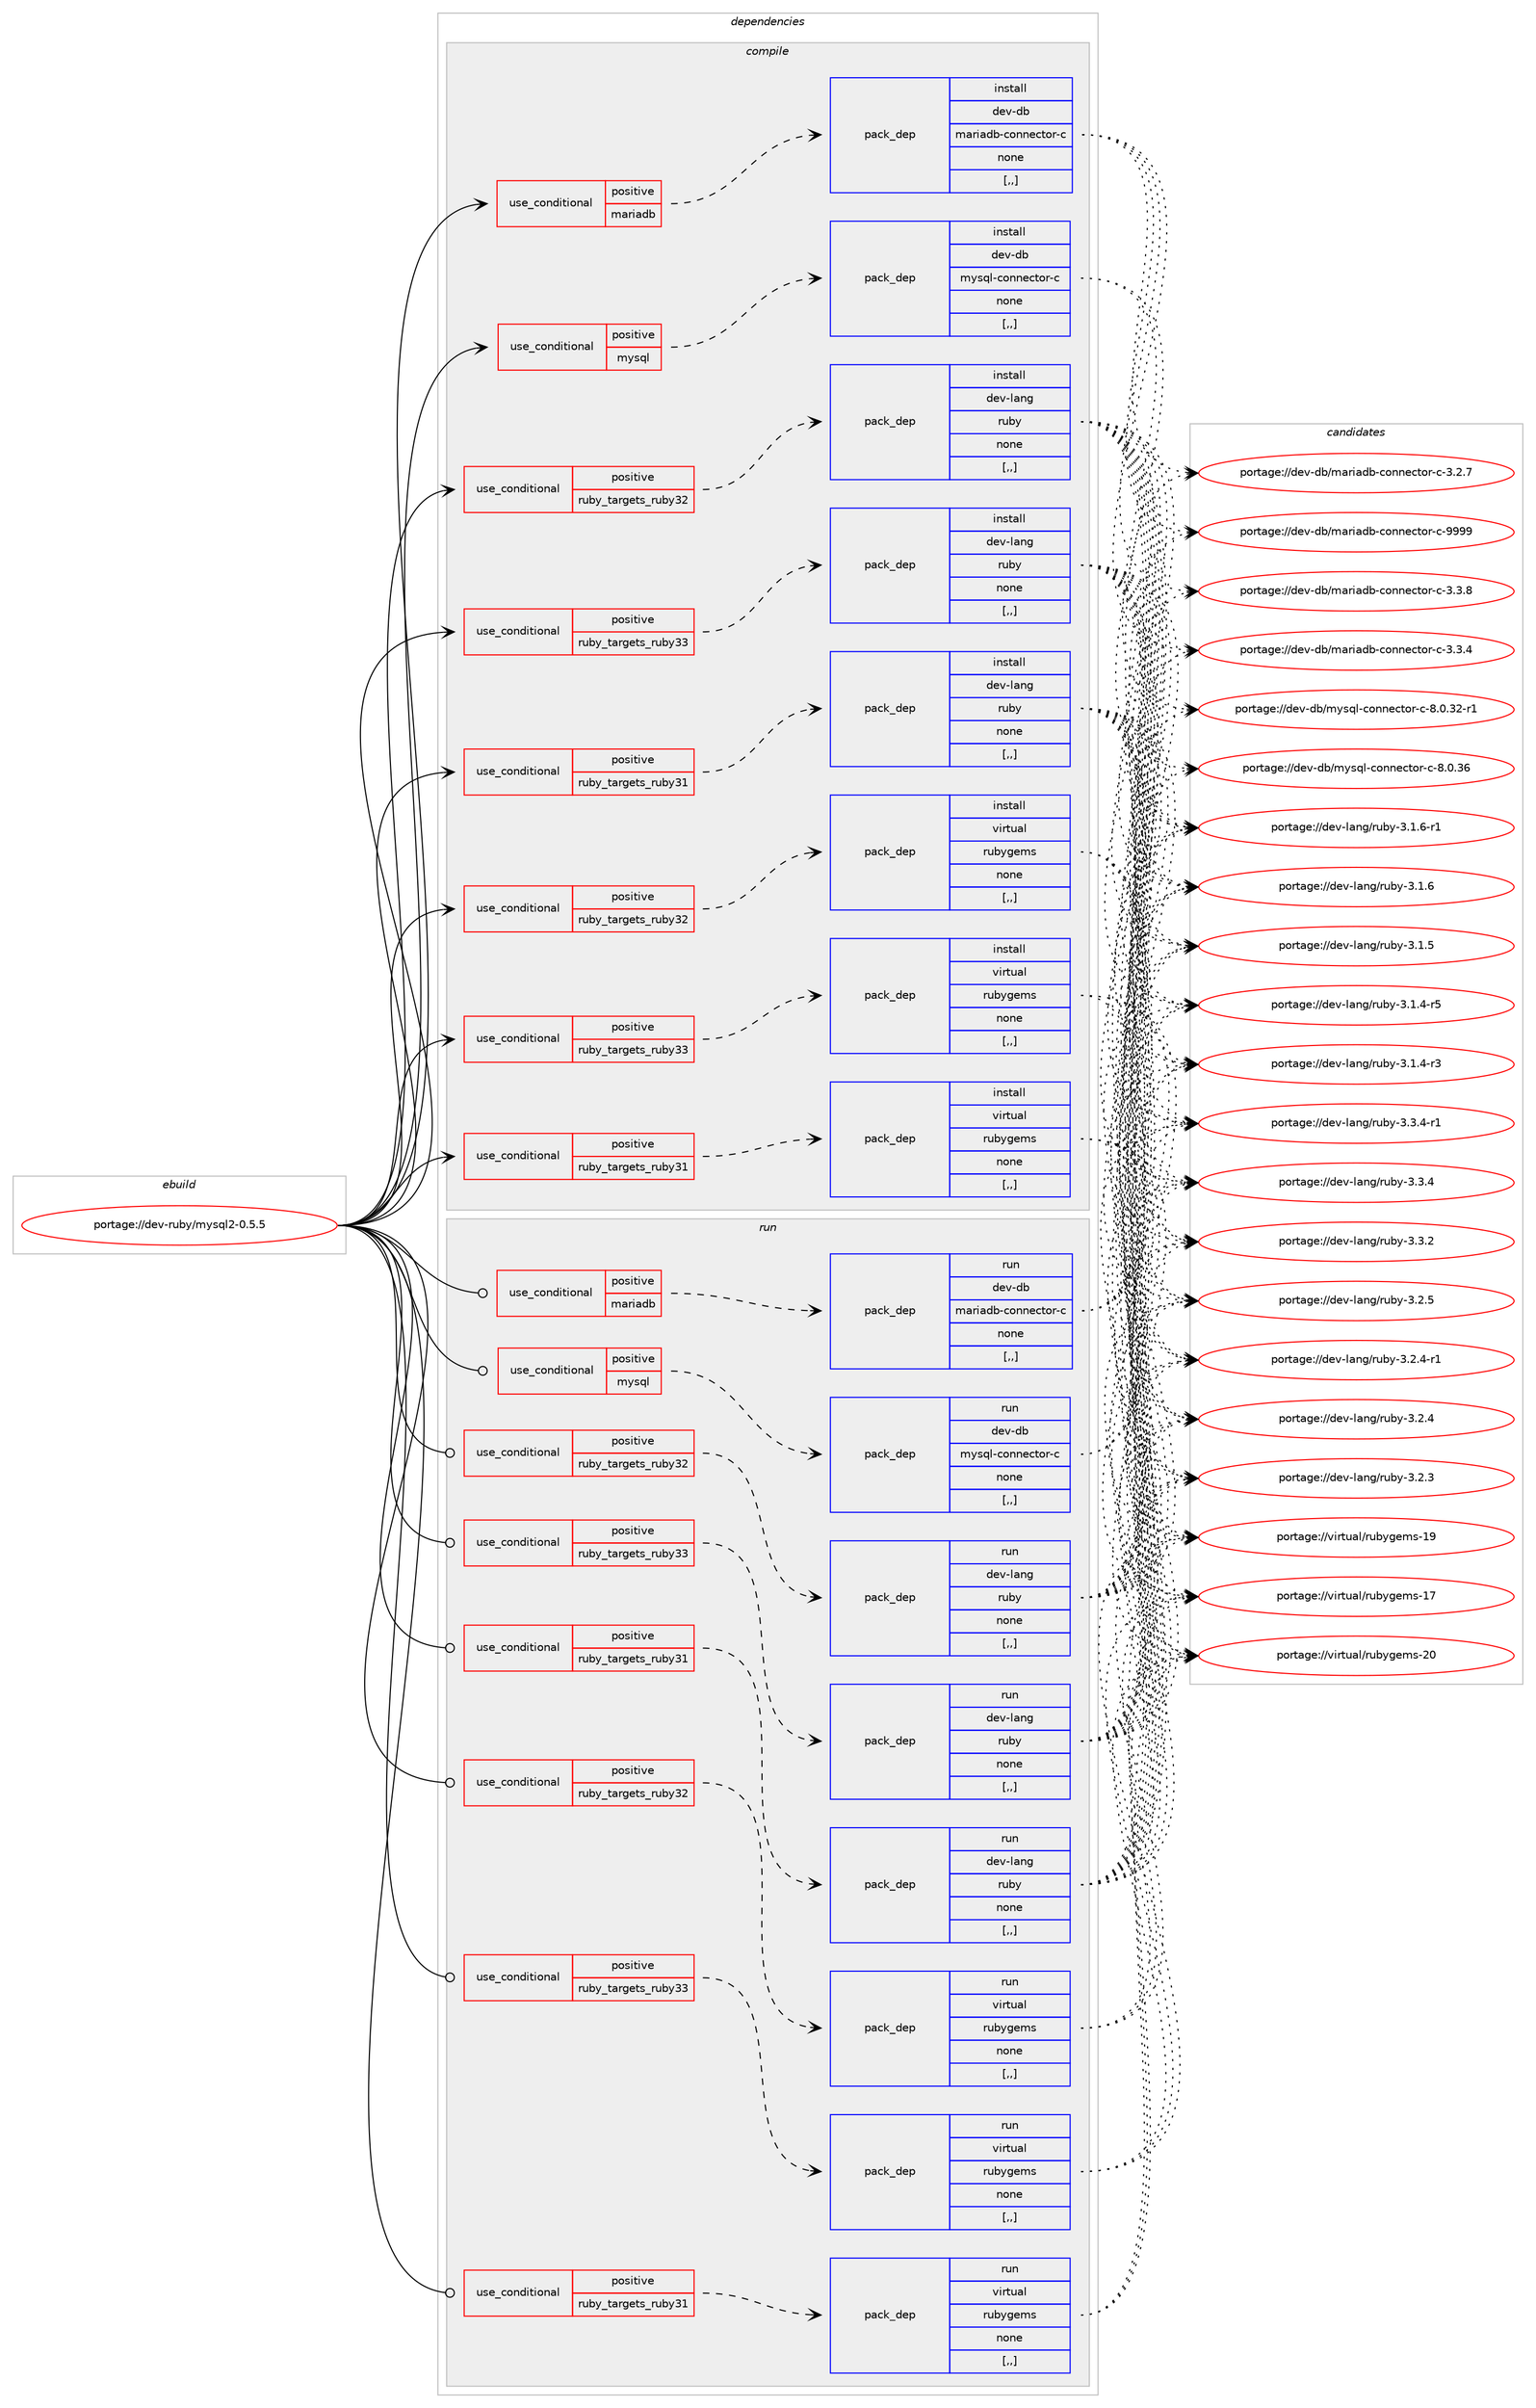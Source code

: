 digraph prolog {

# *************
# Graph options
# *************

newrank=true;
concentrate=true;
compound=true;
graph [rankdir=LR,fontname=Helvetica,fontsize=10,ranksep=1.5];#, ranksep=2.5, nodesep=0.2];
edge  [arrowhead=vee];
node  [fontname=Helvetica,fontsize=10];

# **********
# The ebuild
# **********

subgraph cluster_leftcol {
color=gray;
label=<<i>ebuild</i>>;
id [label="portage://dev-ruby/mysql2-0.5.5", color=red, width=4, href="../dev-ruby/mysql2-0.5.5.svg"];
}

# ****************
# The dependencies
# ****************

subgraph cluster_midcol {
color=gray;
label=<<i>dependencies</i>>;
subgraph cluster_compile {
fillcolor="#eeeeee";
style=filled;
label=<<i>compile</i>>;
subgraph cond51378 {
dependency191665 [label=<<TABLE BORDER="0" CELLBORDER="1" CELLSPACING="0" CELLPADDING="4"><TR><TD ROWSPAN="3" CELLPADDING="10">use_conditional</TD></TR><TR><TD>positive</TD></TR><TR><TD>mariadb</TD></TR></TABLE>>, shape=none, color=red];
subgraph pack138943 {
dependency191666 [label=<<TABLE BORDER="0" CELLBORDER="1" CELLSPACING="0" CELLPADDING="4" WIDTH="220"><TR><TD ROWSPAN="6" CELLPADDING="30">pack_dep</TD></TR><TR><TD WIDTH="110">install</TD></TR><TR><TD>dev-db</TD></TR><TR><TD>mariadb-connector-c</TD></TR><TR><TD>none</TD></TR><TR><TD>[,,]</TD></TR></TABLE>>, shape=none, color=blue];
}
dependency191665:e -> dependency191666:w [weight=20,style="dashed",arrowhead="vee"];
}
id:e -> dependency191665:w [weight=20,style="solid",arrowhead="vee"];
subgraph cond51379 {
dependency191667 [label=<<TABLE BORDER="0" CELLBORDER="1" CELLSPACING="0" CELLPADDING="4"><TR><TD ROWSPAN="3" CELLPADDING="10">use_conditional</TD></TR><TR><TD>positive</TD></TR><TR><TD>mysql</TD></TR></TABLE>>, shape=none, color=red];
subgraph pack138944 {
dependency191668 [label=<<TABLE BORDER="0" CELLBORDER="1" CELLSPACING="0" CELLPADDING="4" WIDTH="220"><TR><TD ROWSPAN="6" CELLPADDING="30">pack_dep</TD></TR><TR><TD WIDTH="110">install</TD></TR><TR><TD>dev-db</TD></TR><TR><TD>mysql-connector-c</TD></TR><TR><TD>none</TD></TR><TR><TD>[,,]</TD></TR></TABLE>>, shape=none, color=blue];
}
dependency191667:e -> dependency191668:w [weight=20,style="dashed",arrowhead="vee"];
}
id:e -> dependency191667:w [weight=20,style="solid",arrowhead="vee"];
subgraph cond51380 {
dependency191669 [label=<<TABLE BORDER="0" CELLBORDER="1" CELLSPACING="0" CELLPADDING="4"><TR><TD ROWSPAN="3" CELLPADDING="10">use_conditional</TD></TR><TR><TD>positive</TD></TR><TR><TD>ruby_targets_ruby31</TD></TR></TABLE>>, shape=none, color=red];
subgraph pack138945 {
dependency191670 [label=<<TABLE BORDER="0" CELLBORDER="1" CELLSPACING="0" CELLPADDING="4" WIDTH="220"><TR><TD ROWSPAN="6" CELLPADDING="30">pack_dep</TD></TR><TR><TD WIDTH="110">install</TD></TR><TR><TD>dev-lang</TD></TR><TR><TD>ruby</TD></TR><TR><TD>none</TD></TR><TR><TD>[,,]</TD></TR></TABLE>>, shape=none, color=blue];
}
dependency191669:e -> dependency191670:w [weight=20,style="dashed",arrowhead="vee"];
}
id:e -> dependency191669:w [weight=20,style="solid",arrowhead="vee"];
subgraph cond51381 {
dependency191671 [label=<<TABLE BORDER="0" CELLBORDER="1" CELLSPACING="0" CELLPADDING="4"><TR><TD ROWSPAN="3" CELLPADDING="10">use_conditional</TD></TR><TR><TD>positive</TD></TR><TR><TD>ruby_targets_ruby31</TD></TR></TABLE>>, shape=none, color=red];
subgraph pack138946 {
dependency191672 [label=<<TABLE BORDER="0" CELLBORDER="1" CELLSPACING="0" CELLPADDING="4" WIDTH="220"><TR><TD ROWSPAN="6" CELLPADDING="30">pack_dep</TD></TR><TR><TD WIDTH="110">install</TD></TR><TR><TD>virtual</TD></TR><TR><TD>rubygems</TD></TR><TR><TD>none</TD></TR><TR><TD>[,,]</TD></TR></TABLE>>, shape=none, color=blue];
}
dependency191671:e -> dependency191672:w [weight=20,style="dashed",arrowhead="vee"];
}
id:e -> dependency191671:w [weight=20,style="solid",arrowhead="vee"];
subgraph cond51382 {
dependency191673 [label=<<TABLE BORDER="0" CELLBORDER="1" CELLSPACING="0" CELLPADDING="4"><TR><TD ROWSPAN="3" CELLPADDING="10">use_conditional</TD></TR><TR><TD>positive</TD></TR><TR><TD>ruby_targets_ruby32</TD></TR></TABLE>>, shape=none, color=red];
subgraph pack138947 {
dependency191674 [label=<<TABLE BORDER="0" CELLBORDER="1" CELLSPACING="0" CELLPADDING="4" WIDTH="220"><TR><TD ROWSPAN="6" CELLPADDING="30">pack_dep</TD></TR><TR><TD WIDTH="110">install</TD></TR><TR><TD>dev-lang</TD></TR><TR><TD>ruby</TD></TR><TR><TD>none</TD></TR><TR><TD>[,,]</TD></TR></TABLE>>, shape=none, color=blue];
}
dependency191673:e -> dependency191674:w [weight=20,style="dashed",arrowhead="vee"];
}
id:e -> dependency191673:w [weight=20,style="solid",arrowhead="vee"];
subgraph cond51383 {
dependency191675 [label=<<TABLE BORDER="0" CELLBORDER="1" CELLSPACING="0" CELLPADDING="4"><TR><TD ROWSPAN="3" CELLPADDING="10">use_conditional</TD></TR><TR><TD>positive</TD></TR><TR><TD>ruby_targets_ruby32</TD></TR></TABLE>>, shape=none, color=red];
subgraph pack138948 {
dependency191676 [label=<<TABLE BORDER="0" CELLBORDER="1" CELLSPACING="0" CELLPADDING="4" WIDTH="220"><TR><TD ROWSPAN="6" CELLPADDING="30">pack_dep</TD></TR><TR><TD WIDTH="110">install</TD></TR><TR><TD>virtual</TD></TR><TR><TD>rubygems</TD></TR><TR><TD>none</TD></TR><TR><TD>[,,]</TD></TR></TABLE>>, shape=none, color=blue];
}
dependency191675:e -> dependency191676:w [weight=20,style="dashed",arrowhead="vee"];
}
id:e -> dependency191675:w [weight=20,style="solid",arrowhead="vee"];
subgraph cond51384 {
dependency191677 [label=<<TABLE BORDER="0" CELLBORDER="1" CELLSPACING="0" CELLPADDING="4"><TR><TD ROWSPAN="3" CELLPADDING="10">use_conditional</TD></TR><TR><TD>positive</TD></TR><TR><TD>ruby_targets_ruby33</TD></TR></TABLE>>, shape=none, color=red];
subgraph pack138949 {
dependency191678 [label=<<TABLE BORDER="0" CELLBORDER="1" CELLSPACING="0" CELLPADDING="4" WIDTH="220"><TR><TD ROWSPAN="6" CELLPADDING="30">pack_dep</TD></TR><TR><TD WIDTH="110">install</TD></TR><TR><TD>dev-lang</TD></TR><TR><TD>ruby</TD></TR><TR><TD>none</TD></TR><TR><TD>[,,]</TD></TR></TABLE>>, shape=none, color=blue];
}
dependency191677:e -> dependency191678:w [weight=20,style="dashed",arrowhead="vee"];
}
id:e -> dependency191677:w [weight=20,style="solid",arrowhead="vee"];
subgraph cond51385 {
dependency191679 [label=<<TABLE BORDER="0" CELLBORDER="1" CELLSPACING="0" CELLPADDING="4"><TR><TD ROWSPAN="3" CELLPADDING="10">use_conditional</TD></TR><TR><TD>positive</TD></TR><TR><TD>ruby_targets_ruby33</TD></TR></TABLE>>, shape=none, color=red];
subgraph pack138950 {
dependency191680 [label=<<TABLE BORDER="0" CELLBORDER="1" CELLSPACING="0" CELLPADDING="4" WIDTH="220"><TR><TD ROWSPAN="6" CELLPADDING="30">pack_dep</TD></TR><TR><TD WIDTH="110">install</TD></TR><TR><TD>virtual</TD></TR><TR><TD>rubygems</TD></TR><TR><TD>none</TD></TR><TR><TD>[,,]</TD></TR></TABLE>>, shape=none, color=blue];
}
dependency191679:e -> dependency191680:w [weight=20,style="dashed",arrowhead="vee"];
}
id:e -> dependency191679:w [weight=20,style="solid",arrowhead="vee"];
}
subgraph cluster_compileandrun {
fillcolor="#eeeeee";
style=filled;
label=<<i>compile and run</i>>;
}
subgraph cluster_run {
fillcolor="#eeeeee";
style=filled;
label=<<i>run</i>>;
subgraph cond51386 {
dependency191681 [label=<<TABLE BORDER="0" CELLBORDER="1" CELLSPACING="0" CELLPADDING="4"><TR><TD ROWSPAN="3" CELLPADDING="10">use_conditional</TD></TR><TR><TD>positive</TD></TR><TR><TD>mariadb</TD></TR></TABLE>>, shape=none, color=red];
subgraph pack138951 {
dependency191682 [label=<<TABLE BORDER="0" CELLBORDER="1" CELLSPACING="0" CELLPADDING="4" WIDTH="220"><TR><TD ROWSPAN="6" CELLPADDING="30">pack_dep</TD></TR><TR><TD WIDTH="110">run</TD></TR><TR><TD>dev-db</TD></TR><TR><TD>mariadb-connector-c</TD></TR><TR><TD>none</TD></TR><TR><TD>[,,]</TD></TR></TABLE>>, shape=none, color=blue];
}
dependency191681:e -> dependency191682:w [weight=20,style="dashed",arrowhead="vee"];
}
id:e -> dependency191681:w [weight=20,style="solid",arrowhead="odot"];
subgraph cond51387 {
dependency191683 [label=<<TABLE BORDER="0" CELLBORDER="1" CELLSPACING="0" CELLPADDING="4"><TR><TD ROWSPAN="3" CELLPADDING="10">use_conditional</TD></TR><TR><TD>positive</TD></TR><TR><TD>mysql</TD></TR></TABLE>>, shape=none, color=red];
subgraph pack138952 {
dependency191684 [label=<<TABLE BORDER="0" CELLBORDER="1" CELLSPACING="0" CELLPADDING="4" WIDTH="220"><TR><TD ROWSPAN="6" CELLPADDING="30">pack_dep</TD></TR><TR><TD WIDTH="110">run</TD></TR><TR><TD>dev-db</TD></TR><TR><TD>mysql-connector-c</TD></TR><TR><TD>none</TD></TR><TR><TD>[,,]</TD></TR></TABLE>>, shape=none, color=blue];
}
dependency191683:e -> dependency191684:w [weight=20,style="dashed",arrowhead="vee"];
}
id:e -> dependency191683:w [weight=20,style="solid",arrowhead="odot"];
subgraph cond51388 {
dependency191685 [label=<<TABLE BORDER="0" CELLBORDER="1" CELLSPACING="0" CELLPADDING="4"><TR><TD ROWSPAN="3" CELLPADDING="10">use_conditional</TD></TR><TR><TD>positive</TD></TR><TR><TD>ruby_targets_ruby31</TD></TR></TABLE>>, shape=none, color=red];
subgraph pack138953 {
dependency191686 [label=<<TABLE BORDER="0" CELLBORDER="1" CELLSPACING="0" CELLPADDING="4" WIDTH="220"><TR><TD ROWSPAN="6" CELLPADDING="30">pack_dep</TD></TR><TR><TD WIDTH="110">run</TD></TR><TR><TD>dev-lang</TD></TR><TR><TD>ruby</TD></TR><TR><TD>none</TD></TR><TR><TD>[,,]</TD></TR></TABLE>>, shape=none, color=blue];
}
dependency191685:e -> dependency191686:w [weight=20,style="dashed",arrowhead="vee"];
}
id:e -> dependency191685:w [weight=20,style="solid",arrowhead="odot"];
subgraph cond51389 {
dependency191687 [label=<<TABLE BORDER="0" CELLBORDER="1" CELLSPACING="0" CELLPADDING="4"><TR><TD ROWSPAN="3" CELLPADDING="10">use_conditional</TD></TR><TR><TD>positive</TD></TR><TR><TD>ruby_targets_ruby31</TD></TR></TABLE>>, shape=none, color=red];
subgraph pack138954 {
dependency191688 [label=<<TABLE BORDER="0" CELLBORDER="1" CELLSPACING="0" CELLPADDING="4" WIDTH="220"><TR><TD ROWSPAN="6" CELLPADDING="30">pack_dep</TD></TR><TR><TD WIDTH="110">run</TD></TR><TR><TD>virtual</TD></TR><TR><TD>rubygems</TD></TR><TR><TD>none</TD></TR><TR><TD>[,,]</TD></TR></TABLE>>, shape=none, color=blue];
}
dependency191687:e -> dependency191688:w [weight=20,style="dashed",arrowhead="vee"];
}
id:e -> dependency191687:w [weight=20,style="solid",arrowhead="odot"];
subgraph cond51390 {
dependency191689 [label=<<TABLE BORDER="0" CELLBORDER="1" CELLSPACING="0" CELLPADDING="4"><TR><TD ROWSPAN="3" CELLPADDING="10">use_conditional</TD></TR><TR><TD>positive</TD></TR><TR><TD>ruby_targets_ruby32</TD></TR></TABLE>>, shape=none, color=red];
subgraph pack138955 {
dependency191690 [label=<<TABLE BORDER="0" CELLBORDER="1" CELLSPACING="0" CELLPADDING="4" WIDTH="220"><TR><TD ROWSPAN="6" CELLPADDING="30">pack_dep</TD></TR><TR><TD WIDTH="110">run</TD></TR><TR><TD>dev-lang</TD></TR><TR><TD>ruby</TD></TR><TR><TD>none</TD></TR><TR><TD>[,,]</TD></TR></TABLE>>, shape=none, color=blue];
}
dependency191689:e -> dependency191690:w [weight=20,style="dashed",arrowhead="vee"];
}
id:e -> dependency191689:w [weight=20,style="solid",arrowhead="odot"];
subgraph cond51391 {
dependency191691 [label=<<TABLE BORDER="0" CELLBORDER="1" CELLSPACING="0" CELLPADDING="4"><TR><TD ROWSPAN="3" CELLPADDING="10">use_conditional</TD></TR><TR><TD>positive</TD></TR><TR><TD>ruby_targets_ruby32</TD></TR></TABLE>>, shape=none, color=red];
subgraph pack138956 {
dependency191692 [label=<<TABLE BORDER="0" CELLBORDER="1" CELLSPACING="0" CELLPADDING="4" WIDTH="220"><TR><TD ROWSPAN="6" CELLPADDING="30">pack_dep</TD></TR><TR><TD WIDTH="110">run</TD></TR><TR><TD>virtual</TD></TR><TR><TD>rubygems</TD></TR><TR><TD>none</TD></TR><TR><TD>[,,]</TD></TR></TABLE>>, shape=none, color=blue];
}
dependency191691:e -> dependency191692:w [weight=20,style="dashed",arrowhead="vee"];
}
id:e -> dependency191691:w [weight=20,style="solid",arrowhead="odot"];
subgraph cond51392 {
dependency191693 [label=<<TABLE BORDER="0" CELLBORDER="1" CELLSPACING="0" CELLPADDING="4"><TR><TD ROWSPAN="3" CELLPADDING="10">use_conditional</TD></TR><TR><TD>positive</TD></TR><TR><TD>ruby_targets_ruby33</TD></TR></TABLE>>, shape=none, color=red];
subgraph pack138957 {
dependency191694 [label=<<TABLE BORDER="0" CELLBORDER="1" CELLSPACING="0" CELLPADDING="4" WIDTH="220"><TR><TD ROWSPAN="6" CELLPADDING="30">pack_dep</TD></TR><TR><TD WIDTH="110">run</TD></TR><TR><TD>dev-lang</TD></TR><TR><TD>ruby</TD></TR><TR><TD>none</TD></TR><TR><TD>[,,]</TD></TR></TABLE>>, shape=none, color=blue];
}
dependency191693:e -> dependency191694:w [weight=20,style="dashed",arrowhead="vee"];
}
id:e -> dependency191693:w [weight=20,style="solid",arrowhead="odot"];
subgraph cond51393 {
dependency191695 [label=<<TABLE BORDER="0" CELLBORDER="1" CELLSPACING="0" CELLPADDING="4"><TR><TD ROWSPAN="3" CELLPADDING="10">use_conditional</TD></TR><TR><TD>positive</TD></TR><TR><TD>ruby_targets_ruby33</TD></TR></TABLE>>, shape=none, color=red];
subgraph pack138958 {
dependency191696 [label=<<TABLE BORDER="0" CELLBORDER="1" CELLSPACING="0" CELLPADDING="4" WIDTH="220"><TR><TD ROWSPAN="6" CELLPADDING="30">pack_dep</TD></TR><TR><TD WIDTH="110">run</TD></TR><TR><TD>virtual</TD></TR><TR><TD>rubygems</TD></TR><TR><TD>none</TD></TR><TR><TD>[,,]</TD></TR></TABLE>>, shape=none, color=blue];
}
dependency191695:e -> dependency191696:w [weight=20,style="dashed",arrowhead="vee"];
}
id:e -> dependency191695:w [weight=20,style="solid",arrowhead="odot"];
}
}

# **************
# The candidates
# **************

subgraph cluster_choices {
rank=same;
color=gray;
label=<<i>candidates</i>>;

subgraph choice138943 {
color=black;
nodesep=1;
choice10010111845100984710997114105971009845991111101101019911611111445994557575757 [label="portage://dev-db/mariadb-connector-c-9999", color=red, width=4,href="../dev-db/mariadb-connector-c-9999.svg"];
choice1001011184510098471099711410597100984599111110110101991161111144599455146514656 [label="portage://dev-db/mariadb-connector-c-3.3.8", color=red, width=4,href="../dev-db/mariadb-connector-c-3.3.8.svg"];
choice1001011184510098471099711410597100984599111110110101991161111144599455146514652 [label="portage://dev-db/mariadb-connector-c-3.3.4", color=red, width=4,href="../dev-db/mariadb-connector-c-3.3.4.svg"];
choice1001011184510098471099711410597100984599111110110101991161111144599455146504655 [label="portage://dev-db/mariadb-connector-c-3.2.7", color=red, width=4,href="../dev-db/mariadb-connector-c-3.2.7.svg"];
dependency191666:e -> choice10010111845100984710997114105971009845991111101101019911611111445994557575757:w [style=dotted,weight="100"];
dependency191666:e -> choice1001011184510098471099711410597100984599111110110101991161111144599455146514656:w [style=dotted,weight="100"];
dependency191666:e -> choice1001011184510098471099711410597100984599111110110101991161111144599455146514652:w [style=dotted,weight="100"];
dependency191666:e -> choice1001011184510098471099711410597100984599111110110101991161111144599455146504655:w [style=dotted,weight="100"];
}
subgraph choice138944 {
color=black;
nodesep=1;
choice100101118451009847109121115113108459911111011010199116111114459945564648465154 [label="portage://dev-db/mysql-connector-c-8.0.36", color=red, width=4,href="../dev-db/mysql-connector-c-8.0.36.svg"];
choice1001011184510098471091211151131084599111110110101991161111144599455646484651504511449 [label="portage://dev-db/mysql-connector-c-8.0.32-r1", color=red, width=4,href="../dev-db/mysql-connector-c-8.0.32-r1.svg"];
dependency191668:e -> choice100101118451009847109121115113108459911111011010199116111114459945564648465154:w [style=dotted,weight="100"];
dependency191668:e -> choice1001011184510098471091211151131084599111110110101991161111144599455646484651504511449:w [style=dotted,weight="100"];
}
subgraph choice138945 {
color=black;
nodesep=1;
choice100101118451089711010347114117981214551465146524511449 [label="portage://dev-lang/ruby-3.3.4-r1", color=red, width=4,href="../dev-lang/ruby-3.3.4-r1.svg"];
choice10010111845108971101034711411798121455146514652 [label="portage://dev-lang/ruby-3.3.4", color=red, width=4,href="../dev-lang/ruby-3.3.4.svg"];
choice10010111845108971101034711411798121455146514650 [label="portage://dev-lang/ruby-3.3.2", color=red, width=4,href="../dev-lang/ruby-3.3.2.svg"];
choice10010111845108971101034711411798121455146504653 [label="portage://dev-lang/ruby-3.2.5", color=red, width=4,href="../dev-lang/ruby-3.2.5.svg"];
choice100101118451089711010347114117981214551465046524511449 [label="portage://dev-lang/ruby-3.2.4-r1", color=red, width=4,href="../dev-lang/ruby-3.2.4-r1.svg"];
choice10010111845108971101034711411798121455146504652 [label="portage://dev-lang/ruby-3.2.4", color=red, width=4,href="../dev-lang/ruby-3.2.4.svg"];
choice10010111845108971101034711411798121455146504651 [label="portage://dev-lang/ruby-3.2.3", color=red, width=4,href="../dev-lang/ruby-3.2.3.svg"];
choice100101118451089711010347114117981214551464946544511449 [label="portage://dev-lang/ruby-3.1.6-r1", color=red, width=4,href="../dev-lang/ruby-3.1.6-r1.svg"];
choice10010111845108971101034711411798121455146494654 [label="portage://dev-lang/ruby-3.1.6", color=red, width=4,href="../dev-lang/ruby-3.1.6.svg"];
choice10010111845108971101034711411798121455146494653 [label="portage://dev-lang/ruby-3.1.5", color=red, width=4,href="../dev-lang/ruby-3.1.5.svg"];
choice100101118451089711010347114117981214551464946524511453 [label="portage://dev-lang/ruby-3.1.4-r5", color=red, width=4,href="../dev-lang/ruby-3.1.4-r5.svg"];
choice100101118451089711010347114117981214551464946524511451 [label="portage://dev-lang/ruby-3.1.4-r3", color=red, width=4,href="../dev-lang/ruby-3.1.4-r3.svg"];
dependency191670:e -> choice100101118451089711010347114117981214551465146524511449:w [style=dotted,weight="100"];
dependency191670:e -> choice10010111845108971101034711411798121455146514652:w [style=dotted,weight="100"];
dependency191670:e -> choice10010111845108971101034711411798121455146514650:w [style=dotted,weight="100"];
dependency191670:e -> choice10010111845108971101034711411798121455146504653:w [style=dotted,weight="100"];
dependency191670:e -> choice100101118451089711010347114117981214551465046524511449:w [style=dotted,weight="100"];
dependency191670:e -> choice10010111845108971101034711411798121455146504652:w [style=dotted,weight="100"];
dependency191670:e -> choice10010111845108971101034711411798121455146504651:w [style=dotted,weight="100"];
dependency191670:e -> choice100101118451089711010347114117981214551464946544511449:w [style=dotted,weight="100"];
dependency191670:e -> choice10010111845108971101034711411798121455146494654:w [style=dotted,weight="100"];
dependency191670:e -> choice10010111845108971101034711411798121455146494653:w [style=dotted,weight="100"];
dependency191670:e -> choice100101118451089711010347114117981214551464946524511453:w [style=dotted,weight="100"];
dependency191670:e -> choice100101118451089711010347114117981214551464946524511451:w [style=dotted,weight="100"];
}
subgraph choice138946 {
color=black;
nodesep=1;
choice118105114116117971084711411798121103101109115455048 [label="portage://virtual/rubygems-20", color=red, width=4,href="../virtual/rubygems-20.svg"];
choice118105114116117971084711411798121103101109115454957 [label="portage://virtual/rubygems-19", color=red, width=4,href="../virtual/rubygems-19.svg"];
choice118105114116117971084711411798121103101109115454955 [label="portage://virtual/rubygems-17", color=red, width=4,href="../virtual/rubygems-17.svg"];
dependency191672:e -> choice118105114116117971084711411798121103101109115455048:w [style=dotted,weight="100"];
dependency191672:e -> choice118105114116117971084711411798121103101109115454957:w [style=dotted,weight="100"];
dependency191672:e -> choice118105114116117971084711411798121103101109115454955:w [style=dotted,weight="100"];
}
subgraph choice138947 {
color=black;
nodesep=1;
choice100101118451089711010347114117981214551465146524511449 [label="portage://dev-lang/ruby-3.3.4-r1", color=red, width=4,href="../dev-lang/ruby-3.3.4-r1.svg"];
choice10010111845108971101034711411798121455146514652 [label="portage://dev-lang/ruby-3.3.4", color=red, width=4,href="../dev-lang/ruby-3.3.4.svg"];
choice10010111845108971101034711411798121455146514650 [label="portage://dev-lang/ruby-3.3.2", color=red, width=4,href="../dev-lang/ruby-3.3.2.svg"];
choice10010111845108971101034711411798121455146504653 [label="portage://dev-lang/ruby-3.2.5", color=red, width=4,href="../dev-lang/ruby-3.2.5.svg"];
choice100101118451089711010347114117981214551465046524511449 [label="portage://dev-lang/ruby-3.2.4-r1", color=red, width=4,href="../dev-lang/ruby-3.2.4-r1.svg"];
choice10010111845108971101034711411798121455146504652 [label="portage://dev-lang/ruby-3.2.4", color=red, width=4,href="../dev-lang/ruby-3.2.4.svg"];
choice10010111845108971101034711411798121455146504651 [label="portage://dev-lang/ruby-3.2.3", color=red, width=4,href="../dev-lang/ruby-3.2.3.svg"];
choice100101118451089711010347114117981214551464946544511449 [label="portage://dev-lang/ruby-3.1.6-r1", color=red, width=4,href="../dev-lang/ruby-3.1.6-r1.svg"];
choice10010111845108971101034711411798121455146494654 [label="portage://dev-lang/ruby-3.1.6", color=red, width=4,href="../dev-lang/ruby-3.1.6.svg"];
choice10010111845108971101034711411798121455146494653 [label="portage://dev-lang/ruby-3.1.5", color=red, width=4,href="../dev-lang/ruby-3.1.5.svg"];
choice100101118451089711010347114117981214551464946524511453 [label="portage://dev-lang/ruby-3.1.4-r5", color=red, width=4,href="../dev-lang/ruby-3.1.4-r5.svg"];
choice100101118451089711010347114117981214551464946524511451 [label="portage://dev-lang/ruby-3.1.4-r3", color=red, width=4,href="../dev-lang/ruby-3.1.4-r3.svg"];
dependency191674:e -> choice100101118451089711010347114117981214551465146524511449:w [style=dotted,weight="100"];
dependency191674:e -> choice10010111845108971101034711411798121455146514652:w [style=dotted,weight="100"];
dependency191674:e -> choice10010111845108971101034711411798121455146514650:w [style=dotted,weight="100"];
dependency191674:e -> choice10010111845108971101034711411798121455146504653:w [style=dotted,weight="100"];
dependency191674:e -> choice100101118451089711010347114117981214551465046524511449:w [style=dotted,weight="100"];
dependency191674:e -> choice10010111845108971101034711411798121455146504652:w [style=dotted,weight="100"];
dependency191674:e -> choice10010111845108971101034711411798121455146504651:w [style=dotted,weight="100"];
dependency191674:e -> choice100101118451089711010347114117981214551464946544511449:w [style=dotted,weight="100"];
dependency191674:e -> choice10010111845108971101034711411798121455146494654:w [style=dotted,weight="100"];
dependency191674:e -> choice10010111845108971101034711411798121455146494653:w [style=dotted,weight="100"];
dependency191674:e -> choice100101118451089711010347114117981214551464946524511453:w [style=dotted,weight="100"];
dependency191674:e -> choice100101118451089711010347114117981214551464946524511451:w [style=dotted,weight="100"];
}
subgraph choice138948 {
color=black;
nodesep=1;
choice118105114116117971084711411798121103101109115455048 [label="portage://virtual/rubygems-20", color=red, width=4,href="../virtual/rubygems-20.svg"];
choice118105114116117971084711411798121103101109115454957 [label="portage://virtual/rubygems-19", color=red, width=4,href="../virtual/rubygems-19.svg"];
choice118105114116117971084711411798121103101109115454955 [label="portage://virtual/rubygems-17", color=red, width=4,href="../virtual/rubygems-17.svg"];
dependency191676:e -> choice118105114116117971084711411798121103101109115455048:w [style=dotted,weight="100"];
dependency191676:e -> choice118105114116117971084711411798121103101109115454957:w [style=dotted,weight="100"];
dependency191676:e -> choice118105114116117971084711411798121103101109115454955:w [style=dotted,weight="100"];
}
subgraph choice138949 {
color=black;
nodesep=1;
choice100101118451089711010347114117981214551465146524511449 [label="portage://dev-lang/ruby-3.3.4-r1", color=red, width=4,href="../dev-lang/ruby-3.3.4-r1.svg"];
choice10010111845108971101034711411798121455146514652 [label="portage://dev-lang/ruby-3.3.4", color=red, width=4,href="../dev-lang/ruby-3.3.4.svg"];
choice10010111845108971101034711411798121455146514650 [label="portage://dev-lang/ruby-3.3.2", color=red, width=4,href="../dev-lang/ruby-3.3.2.svg"];
choice10010111845108971101034711411798121455146504653 [label="portage://dev-lang/ruby-3.2.5", color=red, width=4,href="../dev-lang/ruby-3.2.5.svg"];
choice100101118451089711010347114117981214551465046524511449 [label="portage://dev-lang/ruby-3.2.4-r1", color=red, width=4,href="../dev-lang/ruby-3.2.4-r1.svg"];
choice10010111845108971101034711411798121455146504652 [label="portage://dev-lang/ruby-3.2.4", color=red, width=4,href="../dev-lang/ruby-3.2.4.svg"];
choice10010111845108971101034711411798121455146504651 [label="portage://dev-lang/ruby-3.2.3", color=red, width=4,href="../dev-lang/ruby-3.2.3.svg"];
choice100101118451089711010347114117981214551464946544511449 [label="portage://dev-lang/ruby-3.1.6-r1", color=red, width=4,href="../dev-lang/ruby-3.1.6-r1.svg"];
choice10010111845108971101034711411798121455146494654 [label="portage://dev-lang/ruby-3.1.6", color=red, width=4,href="../dev-lang/ruby-3.1.6.svg"];
choice10010111845108971101034711411798121455146494653 [label="portage://dev-lang/ruby-3.1.5", color=red, width=4,href="../dev-lang/ruby-3.1.5.svg"];
choice100101118451089711010347114117981214551464946524511453 [label="portage://dev-lang/ruby-3.1.4-r5", color=red, width=4,href="../dev-lang/ruby-3.1.4-r5.svg"];
choice100101118451089711010347114117981214551464946524511451 [label="portage://dev-lang/ruby-3.1.4-r3", color=red, width=4,href="../dev-lang/ruby-3.1.4-r3.svg"];
dependency191678:e -> choice100101118451089711010347114117981214551465146524511449:w [style=dotted,weight="100"];
dependency191678:e -> choice10010111845108971101034711411798121455146514652:w [style=dotted,weight="100"];
dependency191678:e -> choice10010111845108971101034711411798121455146514650:w [style=dotted,weight="100"];
dependency191678:e -> choice10010111845108971101034711411798121455146504653:w [style=dotted,weight="100"];
dependency191678:e -> choice100101118451089711010347114117981214551465046524511449:w [style=dotted,weight="100"];
dependency191678:e -> choice10010111845108971101034711411798121455146504652:w [style=dotted,weight="100"];
dependency191678:e -> choice10010111845108971101034711411798121455146504651:w [style=dotted,weight="100"];
dependency191678:e -> choice100101118451089711010347114117981214551464946544511449:w [style=dotted,weight="100"];
dependency191678:e -> choice10010111845108971101034711411798121455146494654:w [style=dotted,weight="100"];
dependency191678:e -> choice10010111845108971101034711411798121455146494653:w [style=dotted,weight="100"];
dependency191678:e -> choice100101118451089711010347114117981214551464946524511453:w [style=dotted,weight="100"];
dependency191678:e -> choice100101118451089711010347114117981214551464946524511451:w [style=dotted,weight="100"];
}
subgraph choice138950 {
color=black;
nodesep=1;
choice118105114116117971084711411798121103101109115455048 [label="portage://virtual/rubygems-20", color=red, width=4,href="../virtual/rubygems-20.svg"];
choice118105114116117971084711411798121103101109115454957 [label="portage://virtual/rubygems-19", color=red, width=4,href="../virtual/rubygems-19.svg"];
choice118105114116117971084711411798121103101109115454955 [label="portage://virtual/rubygems-17", color=red, width=4,href="../virtual/rubygems-17.svg"];
dependency191680:e -> choice118105114116117971084711411798121103101109115455048:w [style=dotted,weight="100"];
dependency191680:e -> choice118105114116117971084711411798121103101109115454957:w [style=dotted,weight="100"];
dependency191680:e -> choice118105114116117971084711411798121103101109115454955:w [style=dotted,weight="100"];
}
subgraph choice138951 {
color=black;
nodesep=1;
choice10010111845100984710997114105971009845991111101101019911611111445994557575757 [label="portage://dev-db/mariadb-connector-c-9999", color=red, width=4,href="../dev-db/mariadb-connector-c-9999.svg"];
choice1001011184510098471099711410597100984599111110110101991161111144599455146514656 [label="portage://dev-db/mariadb-connector-c-3.3.8", color=red, width=4,href="../dev-db/mariadb-connector-c-3.3.8.svg"];
choice1001011184510098471099711410597100984599111110110101991161111144599455146514652 [label="portage://dev-db/mariadb-connector-c-3.3.4", color=red, width=4,href="../dev-db/mariadb-connector-c-3.3.4.svg"];
choice1001011184510098471099711410597100984599111110110101991161111144599455146504655 [label="portage://dev-db/mariadb-connector-c-3.2.7", color=red, width=4,href="../dev-db/mariadb-connector-c-3.2.7.svg"];
dependency191682:e -> choice10010111845100984710997114105971009845991111101101019911611111445994557575757:w [style=dotted,weight="100"];
dependency191682:e -> choice1001011184510098471099711410597100984599111110110101991161111144599455146514656:w [style=dotted,weight="100"];
dependency191682:e -> choice1001011184510098471099711410597100984599111110110101991161111144599455146514652:w [style=dotted,weight="100"];
dependency191682:e -> choice1001011184510098471099711410597100984599111110110101991161111144599455146504655:w [style=dotted,weight="100"];
}
subgraph choice138952 {
color=black;
nodesep=1;
choice100101118451009847109121115113108459911111011010199116111114459945564648465154 [label="portage://dev-db/mysql-connector-c-8.0.36", color=red, width=4,href="../dev-db/mysql-connector-c-8.0.36.svg"];
choice1001011184510098471091211151131084599111110110101991161111144599455646484651504511449 [label="portage://dev-db/mysql-connector-c-8.0.32-r1", color=red, width=4,href="../dev-db/mysql-connector-c-8.0.32-r1.svg"];
dependency191684:e -> choice100101118451009847109121115113108459911111011010199116111114459945564648465154:w [style=dotted,weight="100"];
dependency191684:e -> choice1001011184510098471091211151131084599111110110101991161111144599455646484651504511449:w [style=dotted,weight="100"];
}
subgraph choice138953 {
color=black;
nodesep=1;
choice100101118451089711010347114117981214551465146524511449 [label="portage://dev-lang/ruby-3.3.4-r1", color=red, width=4,href="../dev-lang/ruby-3.3.4-r1.svg"];
choice10010111845108971101034711411798121455146514652 [label="portage://dev-lang/ruby-3.3.4", color=red, width=4,href="../dev-lang/ruby-3.3.4.svg"];
choice10010111845108971101034711411798121455146514650 [label="portage://dev-lang/ruby-3.3.2", color=red, width=4,href="../dev-lang/ruby-3.3.2.svg"];
choice10010111845108971101034711411798121455146504653 [label="portage://dev-lang/ruby-3.2.5", color=red, width=4,href="../dev-lang/ruby-3.2.5.svg"];
choice100101118451089711010347114117981214551465046524511449 [label="portage://dev-lang/ruby-3.2.4-r1", color=red, width=4,href="../dev-lang/ruby-3.2.4-r1.svg"];
choice10010111845108971101034711411798121455146504652 [label="portage://dev-lang/ruby-3.2.4", color=red, width=4,href="../dev-lang/ruby-3.2.4.svg"];
choice10010111845108971101034711411798121455146504651 [label="portage://dev-lang/ruby-3.2.3", color=red, width=4,href="../dev-lang/ruby-3.2.3.svg"];
choice100101118451089711010347114117981214551464946544511449 [label="portage://dev-lang/ruby-3.1.6-r1", color=red, width=4,href="../dev-lang/ruby-3.1.6-r1.svg"];
choice10010111845108971101034711411798121455146494654 [label="portage://dev-lang/ruby-3.1.6", color=red, width=4,href="../dev-lang/ruby-3.1.6.svg"];
choice10010111845108971101034711411798121455146494653 [label="portage://dev-lang/ruby-3.1.5", color=red, width=4,href="../dev-lang/ruby-3.1.5.svg"];
choice100101118451089711010347114117981214551464946524511453 [label="portage://dev-lang/ruby-3.1.4-r5", color=red, width=4,href="../dev-lang/ruby-3.1.4-r5.svg"];
choice100101118451089711010347114117981214551464946524511451 [label="portage://dev-lang/ruby-3.1.4-r3", color=red, width=4,href="../dev-lang/ruby-3.1.4-r3.svg"];
dependency191686:e -> choice100101118451089711010347114117981214551465146524511449:w [style=dotted,weight="100"];
dependency191686:e -> choice10010111845108971101034711411798121455146514652:w [style=dotted,weight="100"];
dependency191686:e -> choice10010111845108971101034711411798121455146514650:w [style=dotted,weight="100"];
dependency191686:e -> choice10010111845108971101034711411798121455146504653:w [style=dotted,weight="100"];
dependency191686:e -> choice100101118451089711010347114117981214551465046524511449:w [style=dotted,weight="100"];
dependency191686:e -> choice10010111845108971101034711411798121455146504652:w [style=dotted,weight="100"];
dependency191686:e -> choice10010111845108971101034711411798121455146504651:w [style=dotted,weight="100"];
dependency191686:e -> choice100101118451089711010347114117981214551464946544511449:w [style=dotted,weight="100"];
dependency191686:e -> choice10010111845108971101034711411798121455146494654:w [style=dotted,weight="100"];
dependency191686:e -> choice10010111845108971101034711411798121455146494653:w [style=dotted,weight="100"];
dependency191686:e -> choice100101118451089711010347114117981214551464946524511453:w [style=dotted,weight="100"];
dependency191686:e -> choice100101118451089711010347114117981214551464946524511451:w [style=dotted,weight="100"];
}
subgraph choice138954 {
color=black;
nodesep=1;
choice118105114116117971084711411798121103101109115455048 [label="portage://virtual/rubygems-20", color=red, width=4,href="../virtual/rubygems-20.svg"];
choice118105114116117971084711411798121103101109115454957 [label="portage://virtual/rubygems-19", color=red, width=4,href="../virtual/rubygems-19.svg"];
choice118105114116117971084711411798121103101109115454955 [label="portage://virtual/rubygems-17", color=red, width=4,href="../virtual/rubygems-17.svg"];
dependency191688:e -> choice118105114116117971084711411798121103101109115455048:w [style=dotted,weight="100"];
dependency191688:e -> choice118105114116117971084711411798121103101109115454957:w [style=dotted,weight="100"];
dependency191688:e -> choice118105114116117971084711411798121103101109115454955:w [style=dotted,weight="100"];
}
subgraph choice138955 {
color=black;
nodesep=1;
choice100101118451089711010347114117981214551465146524511449 [label="portage://dev-lang/ruby-3.3.4-r1", color=red, width=4,href="../dev-lang/ruby-3.3.4-r1.svg"];
choice10010111845108971101034711411798121455146514652 [label="portage://dev-lang/ruby-3.3.4", color=red, width=4,href="../dev-lang/ruby-3.3.4.svg"];
choice10010111845108971101034711411798121455146514650 [label="portage://dev-lang/ruby-3.3.2", color=red, width=4,href="../dev-lang/ruby-3.3.2.svg"];
choice10010111845108971101034711411798121455146504653 [label="portage://dev-lang/ruby-3.2.5", color=red, width=4,href="../dev-lang/ruby-3.2.5.svg"];
choice100101118451089711010347114117981214551465046524511449 [label="portage://dev-lang/ruby-3.2.4-r1", color=red, width=4,href="../dev-lang/ruby-3.2.4-r1.svg"];
choice10010111845108971101034711411798121455146504652 [label="portage://dev-lang/ruby-3.2.4", color=red, width=4,href="../dev-lang/ruby-3.2.4.svg"];
choice10010111845108971101034711411798121455146504651 [label="portage://dev-lang/ruby-3.2.3", color=red, width=4,href="../dev-lang/ruby-3.2.3.svg"];
choice100101118451089711010347114117981214551464946544511449 [label="portage://dev-lang/ruby-3.1.6-r1", color=red, width=4,href="../dev-lang/ruby-3.1.6-r1.svg"];
choice10010111845108971101034711411798121455146494654 [label="portage://dev-lang/ruby-3.1.6", color=red, width=4,href="../dev-lang/ruby-3.1.6.svg"];
choice10010111845108971101034711411798121455146494653 [label="portage://dev-lang/ruby-3.1.5", color=red, width=4,href="../dev-lang/ruby-3.1.5.svg"];
choice100101118451089711010347114117981214551464946524511453 [label="portage://dev-lang/ruby-3.1.4-r5", color=red, width=4,href="../dev-lang/ruby-3.1.4-r5.svg"];
choice100101118451089711010347114117981214551464946524511451 [label="portage://dev-lang/ruby-3.1.4-r3", color=red, width=4,href="../dev-lang/ruby-3.1.4-r3.svg"];
dependency191690:e -> choice100101118451089711010347114117981214551465146524511449:w [style=dotted,weight="100"];
dependency191690:e -> choice10010111845108971101034711411798121455146514652:w [style=dotted,weight="100"];
dependency191690:e -> choice10010111845108971101034711411798121455146514650:w [style=dotted,weight="100"];
dependency191690:e -> choice10010111845108971101034711411798121455146504653:w [style=dotted,weight="100"];
dependency191690:e -> choice100101118451089711010347114117981214551465046524511449:w [style=dotted,weight="100"];
dependency191690:e -> choice10010111845108971101034711411798121455146504652:w [style=dotted,weight="100"];
dependency191690:e -> choice10010111845108971101034711411798121455146504651:w [style=dotted,weight="100"];
dependency191690:e -> choice100101118451089711010347114117981214551464946544511449:w [style=dotted,weight="100"];
dependency191690:e -> choice10010111845108971101034711411798121455146494654:w [style=dotted,weight="100"];
dependency191690:e -> choice10010111845108971101034711411798121455146494653:w [style=dotted,weight="100"];
dependency191690:e -> choice100101118451089711010347114117981214551464946524511453:w [style=dotted,weight="100"];
dependency191690:e -> choice100101118451089711010347114117981214551464946524511451:w [style=dotted,weight="100"];
}
subgraph choice138956 {
color=black;
nodesep=1;
choice118105114116117971084711411798121103101109115455048 [label="portage://virtual/rubygems-20", color=red, width=4,href="../virtual/rubygems-20.svg"];
choice118105114116117971084711411798121103101109115454957 [label="portage://virtual/rubygems-19", color=red, width=4,href="../virtual/rubygems-19.svg"];
choice118105114116117971084711411798121103101109115454955 [label="portage://virtual/rubygems-17", color=red, width=4,href="../virtual/rubygems-17.svg"];
dependency191692:e -> choice118105114116117971084711411798121103101109115455048:w [style=dotted,weight="100"];
dependency191692:e -> choice118105114116117971084711411798121103101109115454957:w [style=dotted,weight="100"];
dependency191692:e -> choice118105114116117971084711411798121103101109115454955:w [style=dotted,weight="100"];
}
subgraph choice138957 {
color=black;
nodesep=1;
choice100101118451089711010347114117981214551465146524511449 [label="portage://dev-lang/ruby-3.3.4-r1", color=red, width=4,href="../dev-lang/ruby-3.3.4-r1.svg"];
choice10010111845108971101034711411798121455146514652 [label="portage://dev-lang/ruby-3.3.4", color=red, width=4,href="../dev-lang/ruby-3.3.4.svg"];
choice10010111845108971101034711411798121455146514650 [label="portage://dev-lang/ruby-3.3.2", color=red, width=4,href="../dev-lang/ruby-3.3.2.svg"];
choice10010111845108971101034711411798121455146504653 [label="portage://dev-lang/ruby-3.2.5", color=red, width=4,href="../dev-lang/ruby-3.2.5.svg"];
choice100101118451089711010347114117981214551465046524511449 [label="portage://dev-lang/ruby-3.2.4-r1", color=red, width=4,href="../dev-lang/ruby-3.2.4-r1.svg"];
choice10010111845108971101034711411798121455146504652 [label="portage://dev-lang/ruby-3.2.4", color=red, width=4,href="../dev-lang/ruby-3.2.4.svg"];
choice10010111845108971101034711411798121455146504651 [label="portage://dev-lang/ruby-3.2.3", color=red, width=4,href="../dev-lang/ruby-3.2.3.svg"];
choice100101118451089711010347114117981214551464946544511449 [label="portage://dev-lang/ruby-3.1.6-r1", color=red, width=4,href="../dev-lang/ruby-3.1.6-r1.svg"];
choice10010111845108971101034711411798121455146494654 [label="portage://dev-lang/ruby-3.1.6", color=red, width=4,href="../dev-lang/ruby-3.1.6.svg"];
choice10010111845108971101034711411798121455146494653 [label="portage://dev-lang/ruby-3.1.5", color=red, width=4,href="../dev-lang/ruby-3.1.5.svg"];
choice100101118451089711010347114117981214551464946524511453 [label="portage://dev-lang/ruby-3.1.4-r5", color=red, width=4,href="../dev-lang/ruby-3.1.4-r5.svg"];
choice100101118451089711010347114117981214551464946524511451 [label="portage://dev-lang/ruby-3.1.4-r3", color=red, width=4,href="../dev-lang/ruby-3.1.4-r3.svg"];
dependency191694:e -> choice100101118451089711010347114117981214551465146524511449:w [style=dotted,weight="100"];
dependency191694:e -> choice10010111845108971101034711411798121455146514652:w [style=dotted,weight="100"];
dependency191694:e -> choice10010111845108971101034711411798121455146514650:w [style=dotted,weight="100"];
dependency191694:e -> choice10010111845108971101034711411798121455146504653:w [style=dotted,weight="100"];
dependency191694:e -> choice100101118451089711010347114117981214551465046524511449:w [style=dotted,weight="100"];
dependency191694:e -> choice10010111845108971101034711411798121455146504652:w [style=dotted,weight="100"];
dependency191694:e -> choice10010111845108971101034711411798121455146504651:w [style=dotted,weight="100"];
dependency191694:e -> choice100101118451089711010347114117981214551464946544511449:w [style=dotted,weight="100"];
dependency191694:e -> choice10010111845108971101034711411798121455146494654:w [style=dotted,weight="100"];
dependency191694:e -> choice10010111845108971101034711411798121455146494653:w [style=dotted,weight="100"];
dependency191694:e -> choice100101118451089711010347114117981214551464946524511453:w [style=dotted,weight="100"];
dependency191694:e -> choice100101118451089711010347114117981214551464946524511451:w [style=dotted,weight="100"];
}
subgraph choice138958 {
color=black;
nodesep=1;
choice118105114116117971084711411798121103101109115455048 [label="portage://virtual/rubygems-20", color=red, width=4,href="../virtual/rubygems-20.svg"];
choice118105114116117971084711411798121103101109115454957 [label="portage://virtual/rubygems-19", color=red, width=4,href="../virtual/rubygems-19.svg"];
choice118105114116117971084711411798121103101109115454955 [label="portage://virtual/rubygems-17", color=red, width=4,href="../virtual/rubygems-17.svg"];
dependency191696:e -> choice118105114116117971084711411798121103101109115455048:w [style=dotted,weight="100"];
dependency191696:e -> choice118105114116117971084711411798121103101109115454957:w [style=dotted,weight="100"];
dependency191696:e -> choice118105114116117971084711411798121103101109115454955:w [style=dotted,weight="100"];
}
}

}
